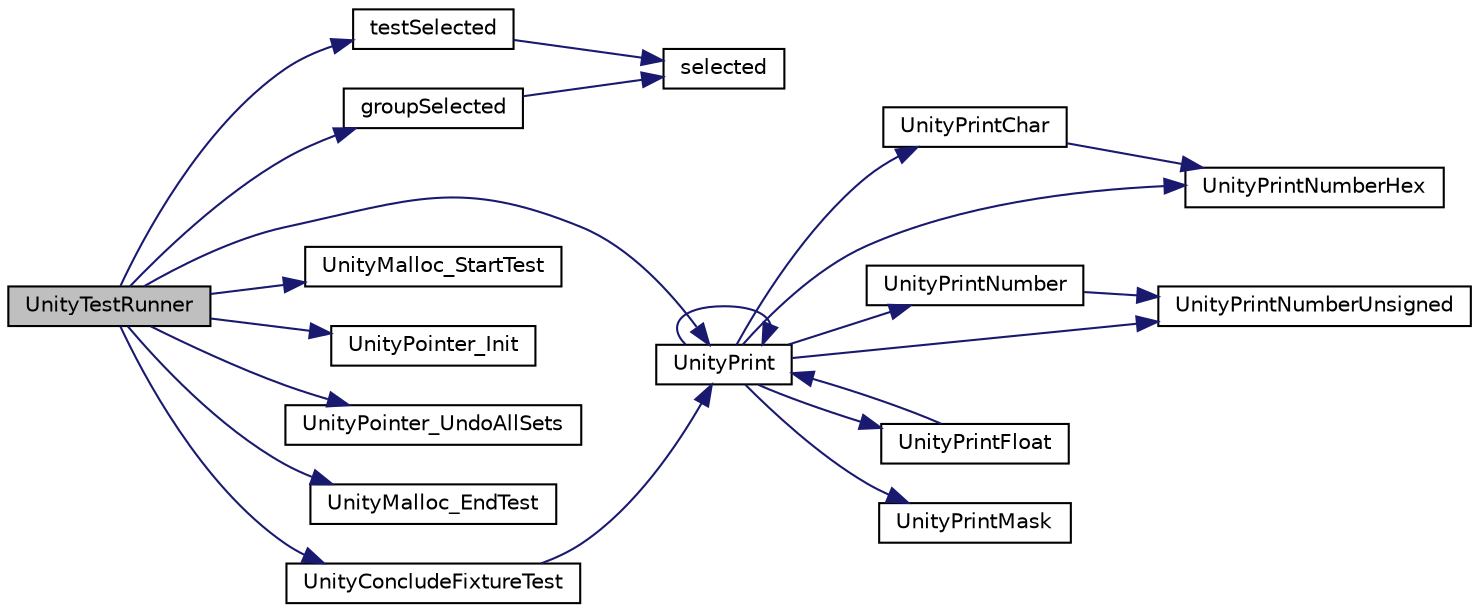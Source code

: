digraph "UnityTestRunner"
{
  edge [fontname="Helvetica",fontsize="10",labelfontname="Helvetica",labelfontsize="10"];
  node [fontname="Helvetica",fontsize="10",shape=record];
  rankdir="LR";
  Node66 [label="UnityTestRunner",height=0.2,width=0.4,color="black", fillcolor="grey75", style="filled", fontcolor="black"];
  Node66 -> Node67 [color="midnightblue",fontsize="10",style="solid",fontname="Helvetica"];
  Node67 [label="testSelected",height=0.2,width=0.4,color="black", fillcolor="white", style="filled",URL="$unity__fixture_8c.html#a8f394b022e49e022267f4cbdcd9da855"];
  Node67 -> Node68 [color="midnightblue",fontsize="10",style="solid",fontname="Helvetica"];
  Node68 [label="selected",height=0.2,width=0.4,color="black", fillcolor="white", style="filled",URL="$unity__fixture_8c.html#addf1fa3a2d7db3fcc310ec0d0a337eff"];
  Node66 -> Node69 [color="midnightblue",fontsize="10",style="solid",fontname="Helvetica"];
  Node69 [label="groupSelected",height=0.2,width=0.4,color="black", fillcolor="white", style="filled",URL="$unity__fixture_8c.html#a6e8f15027dcf573c012fc42fc7f95213"];
  Node69 -> Node68 [color="midnightblue",fontsize="10",style="solid",fontname="Helvetica"];
  Node66 -> Node70 [color="midnightblue",fontsize="10",style="solid",fontname="Helvetica"];
  Node70 [label="UnityPrint",height=0.2,width=0.4,color="black", fillcolor="white", style="filled",URL="$unity_8c.html#accff2eb4cfd0273e8ad62c37639d3e3c"];
  Node70 -> Node71 [color="midnightblue",fontsize="10",style="solid",fontname="Helvetica"];
  Node71 [label="UnityPrintChar",height=0.2,width=0.4,color="black", fillcolor="white", style="filled",URL="$unity_8c.html#aa3373f770c748cc1600d55cd8c7839c3"];
  Node71 -> Node72 [color="midnightblue",fontsize="10",style="solid",fontname="Helvetica"];
  Node72 [label="UnityPrintNumberHex",height=0.2,width=0.4,color="black", fillcolor="white", style="filled",URL="$unity_8c.html#ab5636c2c3e2d5ff0d89461e2323aa469"];
  Node70 -> Node73 [color="midnightblue",fontsize="10",style="solid",fontname="Helvetica"];
  Node73 [label="UnityPrintNumber",height=0.2,width=0.4,color="black", fillcolor="white", style="filled",URL="$unity_8c.html#a644211a214ab000dcabd5582c52e0313"];
  Node73 -> Node74 [color="midnightblue",fontsize="10",style="solid",fontname="Helvetica"];
  Node74 [label="UnityPrintNumberUnsigned",height=0.2,width=0.4,color="black", fillcolor="white", style="filled",URL="$unity_8c.html#a3ef388786e9a8e769d13af2601b592dc"];
  Node70 -> Node75 [color="midnightblue",fontsize="10",style="solid",fontname="Helvetica"];
  Node75 [label="UnityPrintFloat",height=0.2,width=0.4,color="black", fillcolor="white", style="filled",URL="$unity_8c.html#ac3d39bc0740a28949a2ba689588491c2"];
  Node75 -> Node70 [color="midnightblue",fontsize="10",style="solid",fontname="Helvetica"];
  Node70 -> Node74 [color="midnightblue",fontsize="10",style="solid",fontname="Helvetica"];
  Node70 -> Node76 [color="midnightblue",fontsize="10",style="solid",fontname="Helvetica"];
  Node76 [label="UnityPrintMask",height=0.2,width=0.4,color="black", fillcolor="white", style="filled",URL="$unity_8c.html#a207d5b3e2bfe8042b0505066ccd07c9b"];
  Node70 -> Node72 [color="midnightblue",fontsize="10",style="solid",fontname="Helvetica"];
  Node70 -> Node70 [color="midnightblue",fontsize="10",style="solid",fontname="Helvetica"];
  Node66 -> Node77 [color="midnightblue",fontsize="10",style="solid",fontname="Helvetica"];
  Node77 [label="UnityMalloc_StartTest",height=0.2,width=0.4,color="black", fillcolor="white", style="filled",URL="$unity__fixture_8c.html#ad5bf2e255600eb6aef54f95c9a838628"];
  Node66 -> Node78 [color="midnightblue",fontsize="10",style="solid",fontname="Helvetica"];
  Node78 [label="UnityPointer_Init",height=0.2,width=0.4,color="black", fillcolor="white", style="filled",URL="$unity__fixture_8c.html#a799ef3abbb7aeb75b7f8faaf870dee5e"];
  Node66 -> Node79 [color="midnightblue",fontsize="10",style="solid",fontname="Helvetica"];
  Node79 [label="UnityPointer_UndoAllSets",height=0.2,width=0.4,color="black", fillcolor="white", style="filled",URL="$unity__fixture_8c.html#a378369455928df4fd5101722645953c6"];
  Node66 -> Node80 [color="midnightblue",fontsize="10",style="solid",fontname="Helvetica"];
  Node80 [label="UnityMalloc_EndTest",height=0.2,width=0.4,color="black", fillcolor="white", style="filled",URL="$unity__fixture_8c.html#a44409b47989dd823f395d62ba759032a"];
  Node66 -> Node81 [color="midnightblue",fontsize="10",style="solid",fontname="Helvetica"];
  Node81 [label="UnityConcludeFixtureTest",height=0.2,width=0.4,color="black", fillcolor="white", style="filled",URL="$unity__fixture_8c.html#a1ae5ed8b684e16585dd4bd0cb07f51eb"];
  Node81 -> Node70 [color="midnightblue",fontsize="10",style="solid",fontname="Helvetica"];
}
